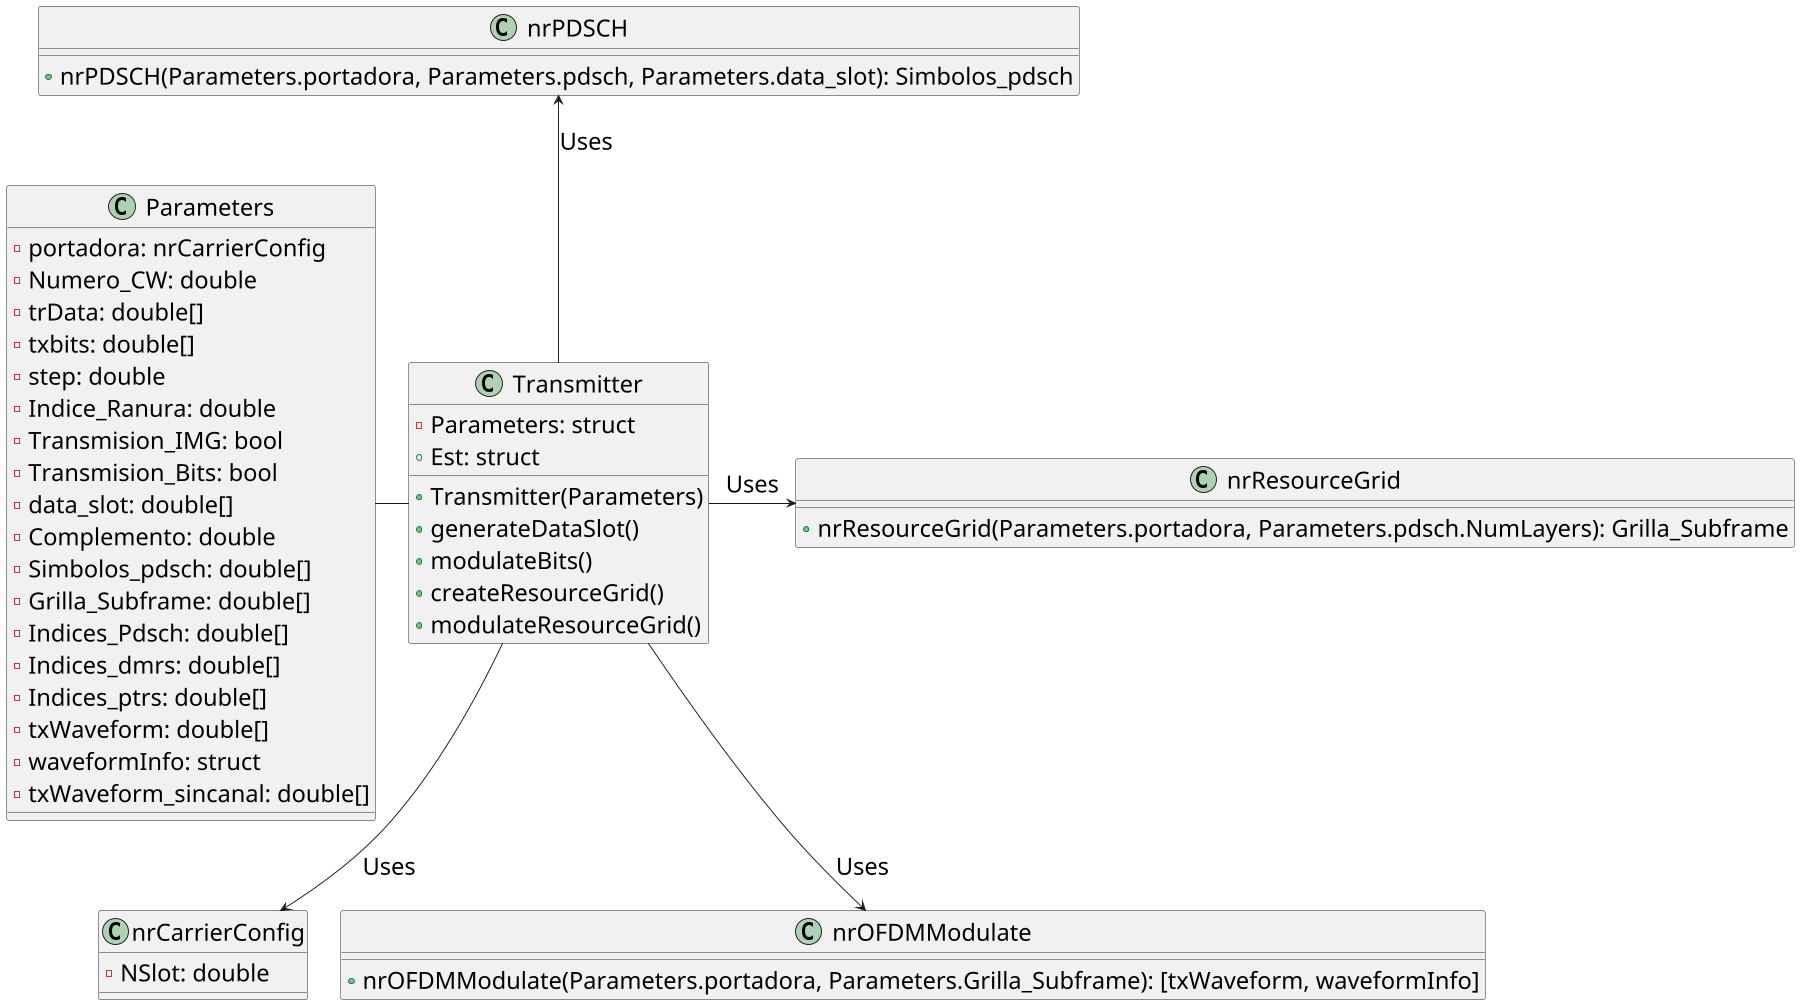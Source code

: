 @startuml Transmitter
skinparam defaultFontName Segoe UI
skinparam defaultFontSize 25
scale 1800*1800

<style>
    node {
        Fontcolor #000000
        LineThickness 1
        LineColor black
    }
    folder {
        Fontcolor  #FFFFFF
        BackGroundColor #004073
        LineThickness 1
        LineColor black
    }
    package {
        BackGroundColor #12bdb9
        LineThickness 1
        LineColor black
    }

    file {
        BackGroundColor #d3d6de
        LineThickness 1
        LineColor black
    }

    component{
        BackGroundColor #d3d6de
        LineThickness 1
        LineColor black
    }
</style>

class Transmitter {
  -Parameters: struct
  +Est: struct
  +Transmitter(Parameters)
  +generateDataSlot()
  +modulateBits()
  +createResourceGrid()
  +modulateResourceGrid()
}

class Parameters {
  -portadora: nrCarrierConfig
  -Numero_CW: double
  -trData: double[]
  -txbits: double[]
  -step: double
  -Indice_Ranura: double
  -Transmision_IMG: bool
  -Transmision_Bits: bool
  -data_slot: double[]
  -Complemento: double
  -Simbolos_pdsch: double[]
  -Grilla_Subframe: double[]
  -Indices_Pdsch: double[]
  -Indices_dmrs: double[]
  -Indices_ptrs: double[]
  -txWaveform: double[]
  -waveformInfo: struct
  -txWaveform_sincanal: double[]
}

class nrCarrierConfig {
  -NSlot: double
}

class nrOFDMModulate {
  +nrOFDMModulate(Parameters.portadora, Parameters.Grilla_Subframe): [txWaveform, waveformInfo]
}

class nrPDSCH {
  +nrPDSCH(Parameters.portadora, Parameters.pdsch, Parameters.data_slot): Simbolos_pdsch
}

class nrResourceGrid {
  +nrResourceGrid(Parameters.portadora, Parameters.pdsch.NumLayers): Grilla_Subframe
}

Transmitter -left- Parameters
Transmitter --> nrCarrierConfig: Uses
Transmitter --> nrOFDMModulate: Uses
Transmitter -up-> nrPDSCH: Uses
Transmitter -right-> nrResourceGrid: Uses
@enduml